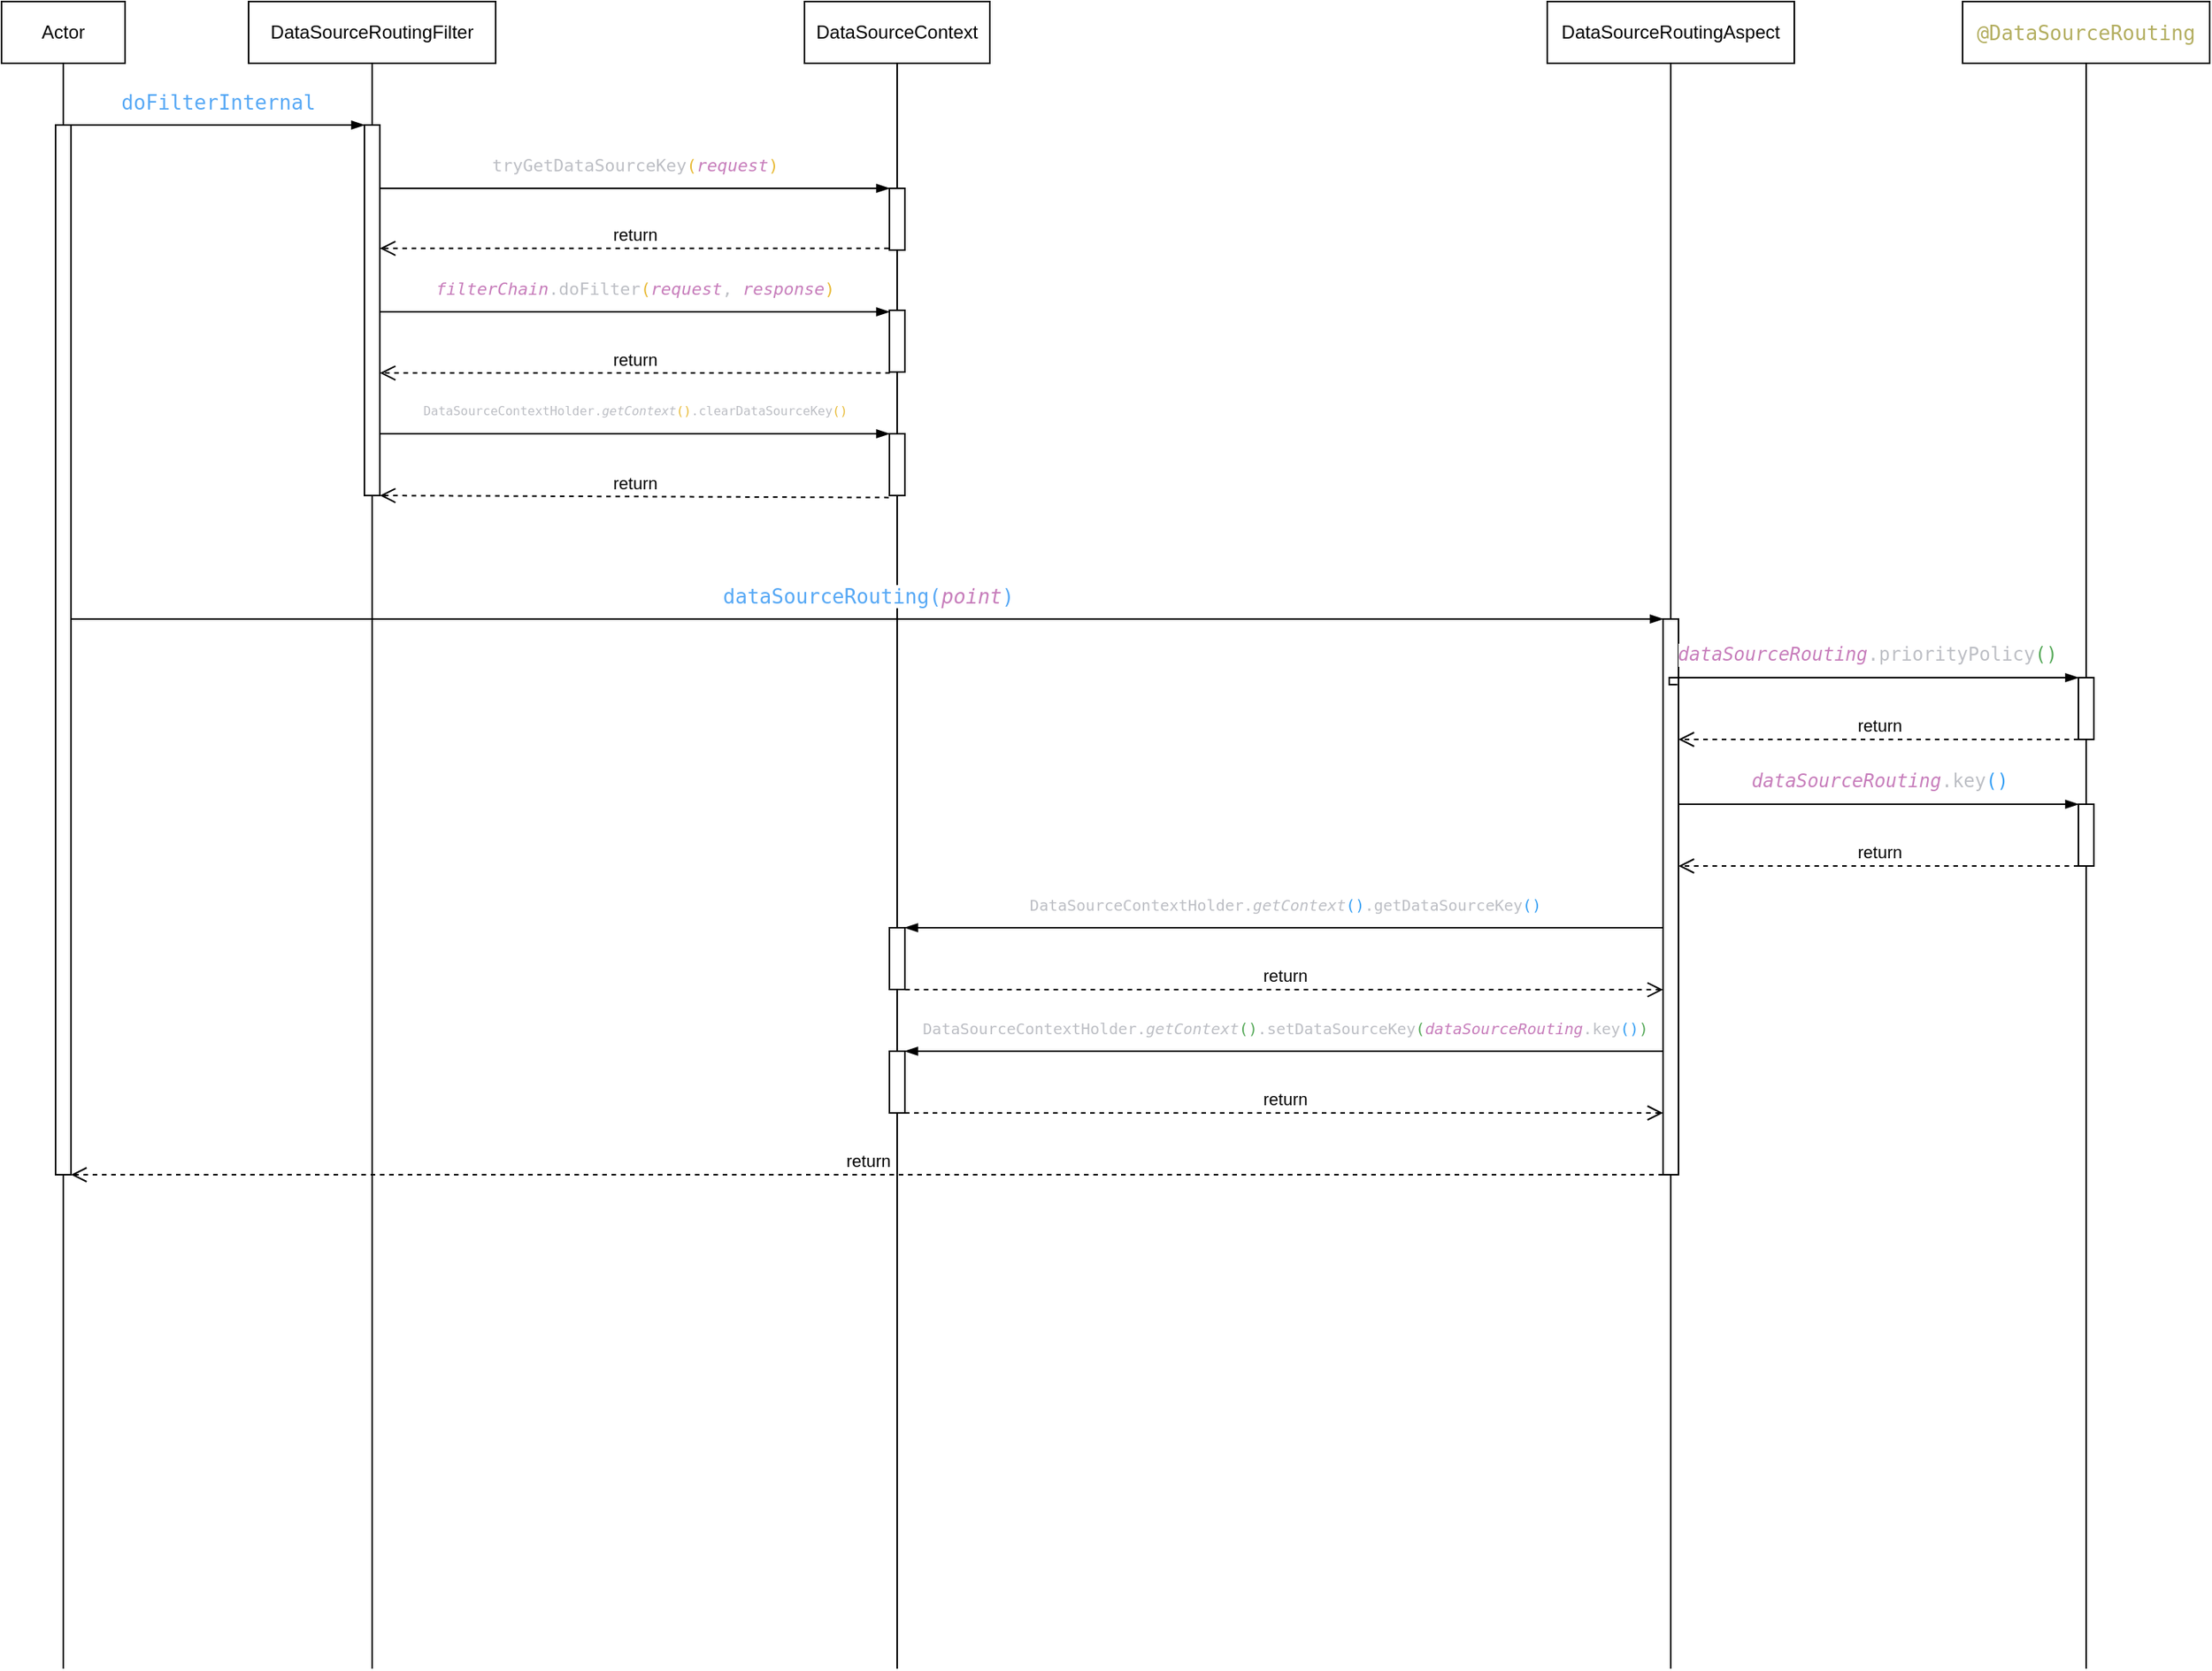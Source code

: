<mxfile version="20.5.3" type="embed"><diagram id="BMgY-qU18UpSBjs10CeD" name="DataSourceRouting"><mxGraphModel dx="781" dy="289" grid="1" gridSize="10" guides="1" tooltips="1" connect="1" arrows="1" fold="1" page="1" pageScale="1" pageWidth="827" pageHeight="1169" math="0" shadow="0"><root><mxCell id="0"/><mxCell id="1" parent="0"/><mxCell id="3" value="DataSourceRoutingFilter" style="shape=umlLifeline;perimeter=lifelinePerimeter;whiteSpace=wrap;html=1;container=1;collapsible=0;recursiveResize=0;outlineConnect=0;lifelineDashed=0;" parent="1" vertex="1"><mxGeometry x="240" y="80" width="160" height="1080" as="geometry"/></mxCell><mxCell id="22" value="" style="html=1;points=[];perimeter=orthogonalPerimeter;" parent="3" vertex="1"><mxGeometry x="75" y="80" width="10" height="240" as="geometry"/></mxCell><mxCell id="4" value="DataSourceContext" style="shape=umlLifeline;perimeter=lifelinePerimeter;whiteSpace=wrap;html=1;container=1;collapsible=0;recursiveResize=0;outlineConnect=0;lifelineDashed=0;" parent="1" vertex="1"><mxGeometry x="600" y="80" width="120" height="1080" as="geometry"/></mxCell><mxCell id="21" value="" style="html=1;points=[];perimeter=orthogonalPerimeter;container=0;" parent="4" vertex="1"><mxGeometry x="55" y="280" width="10" height="40" as="geometry"/></mxCell><mxCell id="36" value="" style="html=1;points=[];perimeter=orthogonalPerimeter;container=0;" parent="4" vertex="1"><mxGeometry x="55" y="121" width="10" height="40" as="geometry"/></mxCell><mxCell id="38" value="" style="html=1;points=[];perimeter=orthogonalPerimeter;container=0;" parent="4" vertex="1"><mxGeometry x="55" y="200" width="10" height="40" as="geometry"/></mxCell><mxCell id="74" value="" style="html=1;points=[];perimeter=orthogonalPerimeter;container=0;" parent="4" vertex="1"><mxGeometry x="55" y="600" width="10" height="40" as="geometry"/></mxCell><mxCell id="81" value="" style="html=1;points=[];perimeter=orthogonalPerimeter;container=0;" parent="4" vertex="1"><mxGeometry x="55" y="680" width="10" height="40" as="geometry"/></mxCell><mxCell id="5" value="Actor" style="shape=umlLifeline;perimeter=lifelinePerimeter;whiteSpace=wrap;html=1;container=1;collapsible=0;recursiveResize=0;outlineConnect=0;lifelineDashed=0;" parent="1" vertex="1"><mxGeometry x="80" y="80" width="80" height="1080" as="geometry"/></mxCell><mxCell id="68" value="" style="html=1;points=[];perimeter=orthogonalPerimeter;labelBackgroundColor=none;strokeColor=default;fontFamily=Helvetica;fontSize=12;fontColor=default;fillColor=default;" parent="5" vertex="1"><mxGeometry x="35" y="80" width="10" height="680" as="geometry"/></mxCell><mxCell id="14" value="" style="edgeStyle=elbowEdgeStyle;fontSize=12;html=1;endArrow=blockThin;endFill=1;rounded=0;bendable=1;" parent="1" source="22" edge="1"><mxGeometry width="160" relative="1" as="geometry"><mxPoint x="285" y="360" as="sourcePoint"/><mxPoint x="655" y="360" as="targetPoint"/><Array as="points"><mxPoint x="390" y="360"/><mxPoint x="370" y="340"/><mxPoint x="400" y="380"/><mxPoint x="370" y="440"/></Array></mxGeometry></mxCell><mxCell id="24" value="&lt;div style=&quot;color: rgb(188, 190, 196); font-family: &amp;quot;JetBrains Mono&amp;quot;, monospace; font-size: 8px;&quot;&gt;DataSourceContextHolder.&lt;span style=&quot;font-style:italic;&quot;&gt;getContext&lt;/span&gt;&lt;span style=&quot;color:#e8ba36;&quot;&gt;()&lt;/span&gt;.clearDataSourceKey&lt;span style=&quot;color:#e8ba36;&quot;&gt;()&lt;/span&gt;&lt;/div&gt;" style="edgeLabel;html=1;align=center;verticalAlign=middle;resizable=0;points=[];labelBackgroundColor=default;" parent="14" vertex="1" connectable="0"><mxGeometry relative="1" as="geometry"><mxPoint y="-15" as="offset"/></mxGeometry></mxCell><mxCell id="31" value="" style="edgeStyle=elbowEdgeStyle;fontSize=12;html=1;endArrow=blockThin;endFill=1;rounded=0;bendable=1;" parent="1" source="68" target="22" edge="1"><mxGeometry width="160" relative="1" as="geometry"><mxPoint x="100" y="220" as="sourcePoint"/><mxPoint x="299.5" y="160.0" as="targetPoint"/><Array as="points"><mxPoint x="210" y="160"/><mxPoint x="40" y="160"/></Array></mxGeometry></mxCell><mxCell id="32" value="&lt;div style=&quot;color: rgb(188, 190, 196); font-family: &amp;quot;JetBrains Mono&amp;quot;, monospace; font-size: 9.8pt;&quot;&gt;&lt;span style=&quot;color: rgb(86, 168, 245); font-size: 13.067px;&quot;&gt;doFilterInternal&lt;/span&gt;&lt;br&gt;&lt;/div&gt;" style="edgeLabel;html=1;align=center;verticalAlign=middle;resizable=0;points=[];labelBackgroundColor=default;" parent="31" vertex="1" connectable="0"><mxGeometry relative="1" as="geometry"><mxPoint y="-15" as="offset"/></mxGeometry></mxCell><mxCell id="37" value="return" style="html=1;verticalAlign=bottom;endArrow=open;dashed=1;endSize=8;rounded=0;exitX=-0.041;exitY=0.973;exitDx=0;exitDy=0;exitPerimeter=0;" parent="1" source="36" target="22" edge="1"><mxGeometry relative="1" as="geometry"><mxPoint x="655" y="240" as="sourcePoint"/><mxPoint x="285" y="240" as="targetPoint"/></mxGeometry></mxCell><mxCell id="39" value="return" style="html=1;verticalAlign=bottom;endArrow=open;dashed=1;endSize=8;rounded=0;exitX=0.028;exitY=1.016;exitDx=0;exitDy=0;exitPerimeter=0;" parent="1" source="38" target="22" edge="1"><mxGeometry relative="1" as="geometry"><mxPoint x="655" y="320.0" as="sourcePoint"/><mxPoint x="285" y="320.0" as="targetPoint"/></mxGeometry></mxCell><mxCell id="40" value="" style="edgeStyle=elbowEdgeStyle;fontSize=12;html=1;endArrow=blockThin;endFill=1;rounded=0;bendable=0;" parent="1" source="22" edge="1"><mxGeometry width="160" relative="1" as="geometry"><mxPoint x="285" y="281" as="sourcePoint"/><mxPoint x="655" y="281" as="targetPoint"/><Array as="points"><mxPoint x="560" y="281"/><mxPoint x="460" y="271"/><mxPoint x="450" y="270.8"/></Array></mxGeometry></mxCell><mxCell id="41" value="&lt;div style=&quot;color: rgb(188, 190, 196); font-family: &amp;quot;JetBrains Mono&amp;quot;, monospace;&quot;&gt;&lt;span style=&quot;color: rgb(199, 125, 187); font-style: italic;&quot;&gt;filterChain&lt;/span&gt;.doFilter&lt;span style=&quot;color: rgb(232, 186, 54);&quot;&gt;(&lt;/span&gt;&lt;span style=&quot;color: rgb(199, 125, 187); font-style: italic;&quot;&gt;request&lt;/span&gt;, &lt;span style=&quot;color: rgb(199, 125, 187); font-style: italic;&quot;&gt;response&lt;/span&gt;&lt;span style=&quot;color: rgb(232, 186, 54);&quot;&gt;)&lt;/span&gt;&lt;/div&gt;" style="edgeLabel;html=1;align=center;verticalAlign=middle;resizable=0;points=[];labelBackgroundColor=default;" parent="40" vertex="1" connectable="0"><mxGeometry relative="1" as="geometry"><mxPoint y="-15" as="offset"/></mxGeometry></mxCell><mxCell id="33" value="" style="edgeStyle=elbowEdgeStyle;fontSize=12;html=1;endArrow=blockThin;endFill=1;rounded=0;bendable=0;" parent="1" source="22" edge="1"><mxGeometry width="160" relative="1" as="geometry"><mxPoint x="285" y="201" as="sourcePoint"/><mxPoint x="655" y="201" as="targetPoint"/><Array as="points"><mxPoint x="520" y="201"/><mxPoint x="480" y="191"/><mxPoint x="650" y="191"/><mxPoint x="620" y="201"/><mxPoint x="445" y="191"/></Array></mxGeometry></mxCell><mxCell id="34" value="&lt;div style=&quot;color: rgb(188, 190, 196); font-family: &amp;quot;JetBrains Mono&amp;quot;, monospace;&quot;&gt;&lt;div style=&quot;&quot;&gt;tryGetDataSourceKey&lt;span style=&quot;color:#e8ba36;&quot;&gt;(&lt;/span&gt;&lt;span style=&quot;color:#c77dbb;font-style:italic;&quot;&gt;request&lt;/span&gt;&lt;span style=&quot;color:#e8ba36;&quot;&gt;)&lt;/span&gt;&lt;/div&gt;&lt;/div&gt;" style="edgeLabel;html=1;align=center;verticalAlign=middle;resizable=0;points=[];labelBackgroundColor=default;" parent="33" vertex="1" connectable="0"><mxGeometry relative="1" as="geometry"><mxPoint y="-15" as="offset"/></mxGeometry></mxCell><mxCell id="11" value="return" style="html=1;verticalAlign=bottom;endArrow=open;dashed=1;endSize=8;rounded=0;exitX=-0.041;exitY=1.033;exitDx=0;exitDy=0;exitPerimeter=0;" parent="1" source="21" target="22" edge="1"><mxGeometry relative="1" as="geometry"><mxPoint x="655" y="400" as="sourcePoint"/><mxPoint x="285" y="400" as="targetPoint"/></mxGeometry></mxCell><mxCell id="46" value="DataSourceRoutingAspect" style="shape=umlLifeline;perimeter=lifelinePerimeter;whiteSpace=wrap;html=1;container=1;collapsible=0;recursiveResize=0;outlineConnect=0;lifelineDashed=0;" parent="1" vertex="1"><mxGeometry x="1081" y="80" width="160" height="1080" as="geometry"/></mxCell><mxCell id="47" value="" style="html=1;points=[];perimeter=orthogonalPerimeter;container=0;" parent="46" vertex="1"><mxGeometry x="75" y="400" width="10" height="360" as="geometry"/></mxCell><mxCell id="49" value="" style="edgeStyle=elbowEdgeStyle;fontSize=12;html=1;endArrow=blockThin;endFill=1;rounded=0;bendable=0;entryX=0.000;entryY=0.000;entryDx=0;entryDy=0;entryPerimeter=0;" parent="1" source="68" edge="1" target="47"><mxGeometry width="160" relative="1" as="geometry"><mxPoint x="79.071" y="480" as="sourcePoint"/><mxPoint x="1145" y="480" as="targetPoint"/><Array as="points"><mxPoint x="780" y="480"/><mxPoint x="140" y="458"/><mxPoint x="100" y="456"/><mxPoint x="820" y="475"/><mxPoint x="900" y="694.92"/></Array></mxGeometry></mxCell><mxCell id="50" value="&lt;div style=&quot;color: rgb(188, 190, 196); font-family: &amp;quot;JetBrains Mono&amp;quot;, monospace;&quot;&gt;&lt;div style=&quot;&quot;&gt;&lt;div style=&quot;font-size: 9.8pt;&quot;&gt;&lt;div style=&quot;font-size: 9.8pt;&quot;&gt;&lt;span style=&quot;color:#56a8f5;&quot;&gt;dataSourceRouting(&lt;/span&gt;&lt;span style=&quot;color: rgb(199, 125, 187); font-style: italic; font-size: 9.8pt;&quot;&gt;point&lt;/span&gt;&lt;span style=&quot;color: rgb(86, 168, 245); font-size: 9.8pt;&quot;&gt;)&lt;/span&gt;&lt;/div&gt;&lt;/div&gt;&lt;/div&gt;&lt;/div&gt;" style="edgeLabel;html=1;align=center;verticalAlign=middle;resizable=0;points=[];labelBackgroundColor=default;" parent="49" vertex="1" connectable="0"><mxGeometry relative="1" as="geometry"><mxPoint y="-15" as="offset"/></mxGeometry></mxCell><mxCell id="51" value="&lt;div style=&quot;color: rgb(188, 190, 196); font-family: &amp;quot;JetBrains Mono&amp;quot;, monospace; font-size: 9.8pt;&quot;&gt;&lt;span style=&quot;color:#b3ae60;&quot;&gt;@DataSourceRouting&lt;/span&gt;&lt;/div&gt;" style="shape=umlLifeline;perimeter=lifelinePerimeter;whiteSpace=wrap;html=1;container=1;collapsible=0;recursiveResize=0;outlineConnect=0;lifelineDashed=0;labelBackgroundColor=none;" parent="1" vertex="1"><mxGeometry x="1350" y="80" width="160" height="1080" as="geometry"/></mxCell><mxCell id="53" value="" style="html=1;points=[];perimeter=orthogonalPerimeter;container=0;" parent="51" vertex="1"><mxGeometry x="75" y="438" width="10" height="40" as="geometry"/></mxCell><mxCell id="59" value="" style="html=1;points=[];perimeter=orthogonalPerimeter;container=0;" parent="51" vertex="1"><mxGeometry x="75" y="520" width="10" height="40" as="geometry"/></mxCell><mxCell id="54" value="return" style="html=1;verticalAlign=bottom;endArrow=open;dashed=1;endSize=8;rounded=0;exitX=0.000;exitY=1.000;exitDx=0;exitDy=0;exitPerimeter=0;" parent="1" source="53" target="47" edge="1"><mxGeometry relative="1" as="geometry"><mxPoint x="1206" y="796.92" as="sourcePoint"/><mxPoint x="930.0" y="558" as="targetPoint"/></mxGeometry></mxCell><mxCell id="55" value="" style="edgeStyle=elbowEdgeStyle;fontSize=12;html=1;endArrow=blockThin;endFill=1;rounded=0;bendable=0;entryX=0.000;entryY=0.000;entryDx=0;entryDy=0;entryPerimeter=0;exitX=0.932;exitY=0.118;exitDx=0;exitDy=0;exitPerimeter=0;" parent="1" source="47" target="53" edge="1"><mxGeometry width="160" relative="1" as="geometry"><mxPoint x="1166" y="535" as="sourcePoint"/><mxPoint x="1425" y="535" as="targetPoint"/><Array as="points"><mxPoint x="1160" y="497"/><mxPoint x="1230" y="497"/><mxPoint x="1160" y="497"/><mxPoint x="1000" y="495"/><mxPoint x="1096" y="514"/><mxPoint x="1176" y="733.92"/></Array></mxGeometry></mxCell><mxCell id="56" value="&lt;div style=&quot;color: rgb(188, 190, 196); font-family: &amp;quot;JetBrains Mono&amp;quot;, monospace;&quot;&gt;&lt;div style=&quot;&quot;&gt;&lt;div style=&quot;font-size: 9.8pt;&quot;&gt;&lt;div style=&quot;font-size: 12px;&quot;&gt;&lt;div style=&quot;&quot;&gt;&lt;span style=&quot;color:#c77dbb;font-style:italic;&quot;&gt;dataSourceRouting&lt;/span&gt;.priorityPolicy&lt;span style=&quot;color:#54a857;&quot;&gt;()&lt;/span&gt;&lt;/div&gt;&lt;/div&gt;&lt;/div&gt;&lt;/div&gt;&lt;/div&gt;" style="edgeLabel;html=1;align=center;verticalAlign=middle;resizable=0;points=[];labelBackgroundColor=default;" parent="55" vertex="1" connectable="0"><mxGeometry relative="1" as="geometry"><mxPoint y="-15" as="offset"/></mxGeometry></mxCell><mxCell id="75" value="return" style="html=1;verticalAlign=bottom;endArrow=open;dashed=1;endSize=8;rounded=0;exitX=1.024;exitY=1.004;exitDx=0;exitDy=0;exitPerimeter=0;" parent="1" source="74" target="47" edge="1"><mxGeometry relative="1" as="geometry"><mxPoint x="665" y="720" as="sourcePoint"/><mxPoint x="1145" y="720" as="targetPoint"/></mxGeometry></mxCell><mxCell id="76" value="" style="edgeStyle=elbowEdgeStyle;fontSize=12;html=1;endArrow=blockThin;endFill=1;rounded=0;bendable=0;" parent="1" source="47" target="74" edge="1"><mxGeometry width="160" relative="1" as="geometry"><mxPoint x="995" y="680" as="sourcePoint"/><mxPoint x="665" y="680" as="targetPoint"/><Array as="points"><mxPoint x="950" y="680"/><mxPoint x="930" y="730"/><mxPoint x="661" y="749"/><mxPoint x="741" y="968.92"/></Array></mxGeometry></mxCell><mxCell id="77" value="&lt;div style=&quot;color: rgb(188, 190, 196); font-family: &amp;quot;JetBrains Mono&amp;quot;, monospace; font-size: 12px;&quot;&gt;&lt;div style=&quot;font-size: 12px;&quot;&gt;&lt;div style=&quot;font-size: 12px;&quot;&gt;&lt;div style=&quot;font-size: 12px;&quot;&gt;&lt;div style=&quot;font-size: 12px;&quot;&gt;&lt;div style=&quot;font-size: 10px;&quot;&gt;&lt;div style=&quot;&quot;&gt;DataSourceContextHolder.&lt;span style=&quot;font-style:italic;&quot;&gt;getContext&lt;/span&gt;&lt;span style=&quot;color:#359ff4;&quot;&gt;()&lt;/span&gt;.getDataSourceKey&lt;span style=&quot;color:#359ff4;&quot;&gt;()&lt;/span&gt;&lt;/div&gt;&lt;/div&gt;&lt;/div&gt;&lt;/div&gt;&lt;/div&gt;&lt;/div&gt;&lt;/div&gt;" style="edgeLabel;html=1;align=center;verticalAlign=middle;resizable=0;points=[];labelBackgroundColor=default;fontSize=12;" parent="76" vertex="1" connectable="0"><mxGeometry relative="1" as="geometry"><mxPoint y="-15" as="offset"/></mxGeometry></mxCell><mxCell id="61" value="" style="edgeStyle=elbowEdgeStyle;fontSize=12;html=1;endArrow=blockThin;endFill=1;rounded=0;bendable=0;entryX=0.000;entryY=0.000;entryDx=0;entryDy=0;entryPerimeter=0;" parent="1" source="47" target="59" edge="1"><mxGeometry width="160" relative="1" as="geometry"><mxPoint x="1005.88" y="597.397" as="sourcePoint"/><mxPoint x="1216" y="835.92" as="targetPoint"/><Array as="points"><mxPoint x="1180" y="600"/><mxPoint x="1000" y="600"/><mxPoint x="1010" y="610"/><mxPoint x="1050" y="597"/><mxPoint x="1106" y="616"/><mxPoint x="1186" y="835.92"/></Array></mxGeometry></mxCell><mxCell id="62" value="&lt;div style=&quot;color: rgb(188, 190, 196); font-family: &amp;quot;JetBrains Mono&amp;quot;, monospace; font-size: 12px;&quot;&gt;&lt;div style=&quot;font-size: 12px;&quot;&gt;&lt;div style=&quot;font-size: 12px;&quot;&gt;&lt;div style=&quot;font-size: 12px;&quot;&gt;&lt;div style=&quot;font-size: 12px;&quot;&gt;&lt;div style=&quot;font-size: 12px;&quot;&gt;&lt;span style=&quot;color: rgb(199, 125, 187); font-style: italic; font-size: 12px;&quot;&gt;dataSourceRouting&lt;/span&gt;.key&lt;span style=&quot;color: rgb(53, 159, 244); font-size: 12px;&quot;&gt;()&lt;/span&gt;&lt;/div&gt;&lt;/div&gt;&lt;/div&gt;&lt;/div&gt;&lt;/div&gt;&lt;/div&gt;" style="edgeLabel;html=1;align=center;verticalAlign=middle;resizable=0;points=[];labelBackgroundColor=default;fontSize=12;" parent="61" vertex="1" connectable="0"><mxGeometry relative="1" as="geometry"><mxPoint y="-15" as="offset"/></mxGeometry></mxCell><mxCell id="60" value="return" style="html=1;verticalAlign=bottom;endArrow=open;dashed=1;endSize=8;rounded=0;exitX=0.000;exitY=1.000;exitDx=0;exitDy=0;exitPerimeter=0;" parent="1" source="59" target="47" edge="1"><mxGeometry relative="1" as="geometry"><mxPoint x="1216" y="875.92" as="sourcePoint"/><mxPoint x="1005" y="637.0" as="targetPoint"/></mxGeometry></mxCell><mxCell id="79" value="return" style="html=1;verticalAlign=bottom;endArrow=open;dashed=1;endSize=8;rounded=0;exitX=0.000;exitY=1.000;exitDx=0;exitDy=0;exitPerimeter=0;" parent="1" source="47" target="68" edge="1"><mxGeometry relative="1" as="geometry"><mxPoint x="1146" y="840" as="sourcePoint"/><mxPoint x="380" y="850" as="targetPoint"/><Array as="points"><mxPoint x="330" y="840"/></Array></mxGeometry></mxCell><mxCell id="83" value="" style="edgeStyle=elbowEdgeStyle;fontSize=12;html=1;endArrow=blockThin;endFill=1;rounded=0;bendable=0;" parent="1" source="47" target="81" edge="1"><mxGeometry width="160" relative="1" as="geometry"><mxPoint x="995" y="760" as="sourcePoint"/><mxPoint x="665" y="760" as="targetPoint"/><Array as="points"><mxPoint x="950" y="760"/><mxPoint x="930" y="810"/><mxPoint x="661" y="829"/><mxPoint x="741" y="1048.92"/></Array></mxGeometry></mxCell><mxCell id="84" value="&lt;div style=&quot;color: rgb(188, 190, 196); font-family: &amp;quot;JetBrains Mono&amp;quot;, monospace; font-size: 12px;&quot;&gt;&lt;div style=&quot;font-size: 12px;&quot;&gt;&lt;div style=&quot;font-size: 12px;&quot;&gt;&lt;div style=&quot;font-size: 12px;&quot;&gt;&lt;div style=&quot;font-size: 12px;&quot;&gt;&lt;div style=&quot;font-size: 10px;&quot;&gt;&lt;div style=&quot;&quot;&gt;&lt;div style=&quot;&quot;&gt;DataSourceContextHolder.&lt;span style=&quot;font-style:italic;&quot;&gt;getContext&lt;/span&gt;&lt;span style=&quot;color:#54a857;&quot;&gt;()&lt;/span&gt;.setDataSourceKey&lt;span style=&quot;color:#54a857;&quot;&gt;(&lt;/span&gt;&lt;span style=&quot;color:#c77dbb;font-style:italic;&quot;&gt;dataSourceRouting&lt;/span&gt;.key&lt;span style=&quot;color:#359ff4;&quot;&gt;()&lt;/span&gt;&lt;span style=&quot;color:#54a857;&quot;&gt;)&lt;/span&gt;&lt;/div&gt;&lt;/div&gt;&lt;/div&gt;&lt;/div&gt;&lt;/div&gt;&lt;/div&gt;&lt;/div&gt;&lt;/div&gt;" style="edgeLabel;html=1;align=center;verticalAlign=middle;resizable=0;points=[];labelBackgroundColor=default;fontSize=12;" parent="83" vertex="1" connectable="0"><mxGeometry relative="1" as="geometry"><mxPoint y="-15" as="offset"/></mxGeometry></mxCell><mxCell id="82" value="return" style="html=1;verticalAlign=bottom;endArrow=open;dashed=1;endSize=8;rounded=0;exitX=1;exitY=1;exitDx=0;exitDy=0;exitPerimeter=0;" parent="1" source="81" target="47" edge="1"><mxGeometry relative="1" as="geometry"><mxPoint x="670" y="790" as="sourcePoint"/><mxPoint x="1050" y="820" as="targetPoint"/></mxGeometry></mxCell></root></mxGraphModel></diagram></mxfile>